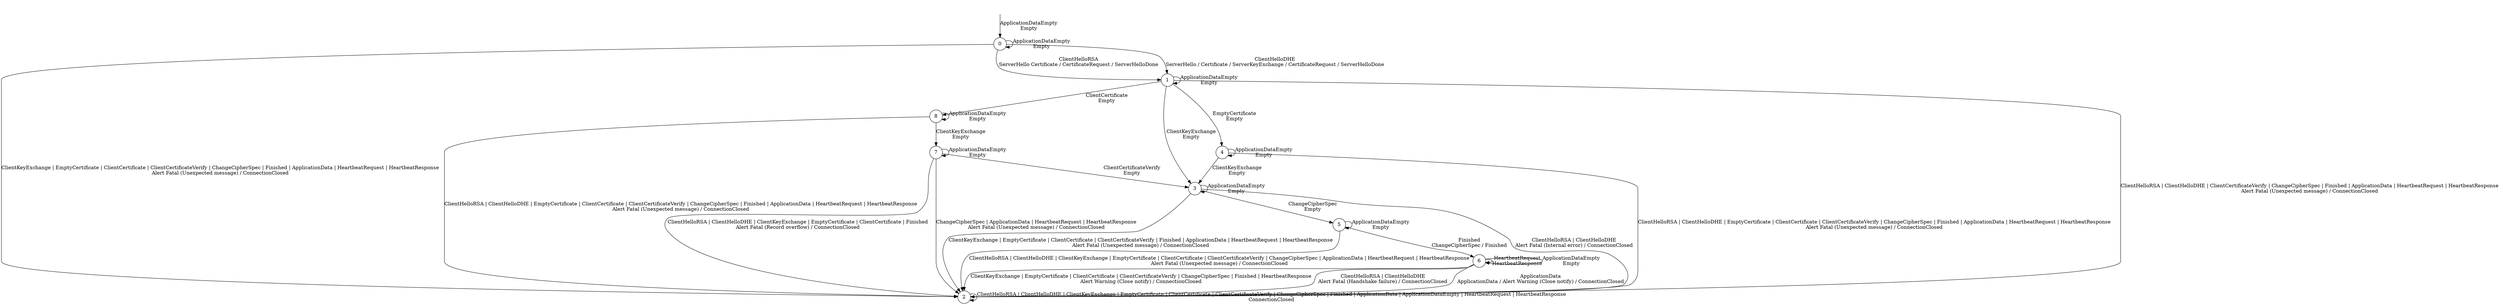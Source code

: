 digraph g {
__start0 [shape="none", label=""];
s0 [shape="circle", label="0"];
s1 [shape="circle", label="1"];
s2 [shape="circle", label="2"];
s3 [shape="circle", label="3"];
s4 [shape="circle", label="4"];
s5 [shape="circle", label="5"];
s6 [shape="circle", label="6"];
s7 [shape="circle", label="7"];
s8 [shape="circle", label="8"];
s8 -> s2  [label=<ClientHelloRSA | ClientHelloDHE | EmptyCertificate | ClientCertificate | ClientCertificateVerify | ChangeCipherSpec | Finished | ApplicationData | HeartbeatRequest | HeartbeatResponse<br />Alert Fatal (Unexpected message) / ConnectionClosed>];
s8 -> s8  [label=<ApplicationDataEmpty<br />Empty>];
s8 -> s7  [label=<ClientKeyExchange<br />Empty>];
s3 -> s3  [label=<ApplicationDataEmpty<br />Empty>];
s3 -> s2  [label=<ClientHelloRSA | ClientHelloDHE<br />Alert Fatal (Internal error) / ConnectionClosed>];
s3 -> s2  [label=<ClientKeyExchange | EmptyCertificate | ClientCertificate | ClientCertificateVerify | Finished | ApplicationData | HeartbeatRequest | HeartbeatResponse<br />Alert Fatal (Unexpected message) / ConnectionClosed>];
s3 -> s5  [label=<ChangeCipherSpec<br />Empty>];
s2 -> s2  [label=<ClientHelloRSA | ClientHelloDHE | ClientKeyExchange | EmptyCertificate | ClientCertificate | ClientCertificateVerify | ChangeCipherSpec | Finished | ApplicationData | ApplicationDataEmpty | HeartbeatRequest | HeartbeatResponse<br />ConnectionClosed>];
s1 -> s3  [label=<ClientKeyExchange<br />Empty>];
s1 -> s2  [label=<ClientHelloRSA | ClientHelloDHE | ClientCertificateVerify | ChangeCipherSpec | Finished | ApplicationData | HeartbeatRequest | HeartbeatResponse<br />Alert Fatal (Unexpected message) / ConnectionClosed>];
s1 -> s1  [label=<ApplicationDataEmpty<br />Empty>];
s1 -> s8  [label=<ClientCertificate<br />Empty>];
s1 -> s4  [label=<EmptyCertificate<br />Empty>];
s0 -> s2  [label=<ClientKeyExchange | EmptyCertificate | ClientCertificate | ClientCertificateVerify | ChangeCipherSpec | Finished | ApplicationData | HeartbeatRequest | HeartbeatResponse<br />Alert Fatal (Unexpected message) / ConnectionClosed>];
s0 -> s1  [label=<ClientHelloDHE<br />ServerHello / Certificate / ServerKeyExchange / CertificateRequest / ServerHelloDone>];
s0 -> s1  [label=<ClientHelloRSA<br />ServerHello Certificate / CertificateRequest / ServerHelloDone>];
s0 -> s0  [label=<ApplicationDataEmpty<br />Empty>];
s7 -> s3  [label=<ClientCertificateVerify<br />Empty>];
s7 -> s2  [label=<ClientHelloRSA | ClientHelloDHE | ClientKeyExchange | EmptyCertificate | ClientCertificate | Finished<br />Alert Fatal (Record overflow) / ConnectionClosed>];
s7 -> s2  [label=<ChangeCipherSpec | ApplicationData | HeartbeatRequest | HeartbeatResponse<br />Alert Fatal (Unexpected message) / ConnectionClosed>];
s7 -> s7  [label=<ApplicationDataEmpty<br />Empty>];
s6 -> s2  [label=<ApplicationData<br />ApplicationData / Alert Warning (Close notify) / ConnectionClosed>];
s6 -> s2  [label=<ClientKeyExchange | EmptyCertificate | ClientCertificate | ClientCertificateVerify | ChangeCipherSpec | Finished | HeartbeatResponse<br />Alert Warning (Close notify) / ConnectionClosed>];
s6 -> s2  [label=<ClientHelloRSA | ClientHelloDHE<br />Alert Fatal (Handshake failure) / ConnectionClosed>];
s6 -> s6  [label=<HeartbeatRequest<br />HeartbeatResponse>];
s6 -> s6  [label=<ApplicationDataEmpty<br />Empty>];
s5 -> s2  [label=<ClientHelloRSA | ClientHelloDHE | ClientKeyExchange | EmptyCertificate | ClientCertificate | ClientCertificateVerify | ChangeCipherSpec | ApplicationData | HeartbeatRequest | HeartbeatResponse<br />Alert Fatal (Unexpected message) / ConnectionClosed>];
s5 -> s6  [label=<Finished<br />ChangeCipherSpec / Finished>];
s5 -> s5  [label=<ApplicationDataEmpty<br />Empty>];
s4 -> s3  [label=<ClientKeyExchange<br />Empty>];
s4 -> s2  [label=<ClientHelloRSA | ClientHelloDHE | EmptyCertificate | ClientCertificate | ClientCertificateVerify | ChangeCipherSpec | Finished | ApplicationData | HeartbeatRequest | HeartbeatResponse<br />Alert Fatal (Unexpected message) / ConnectionClosed>];
s4 -> s4  [label=<ApplicationDataEmpty<br />Empty>];
__start0 -> s0  [label=<ApplicationDataEmpty<br />Empty>];
}
